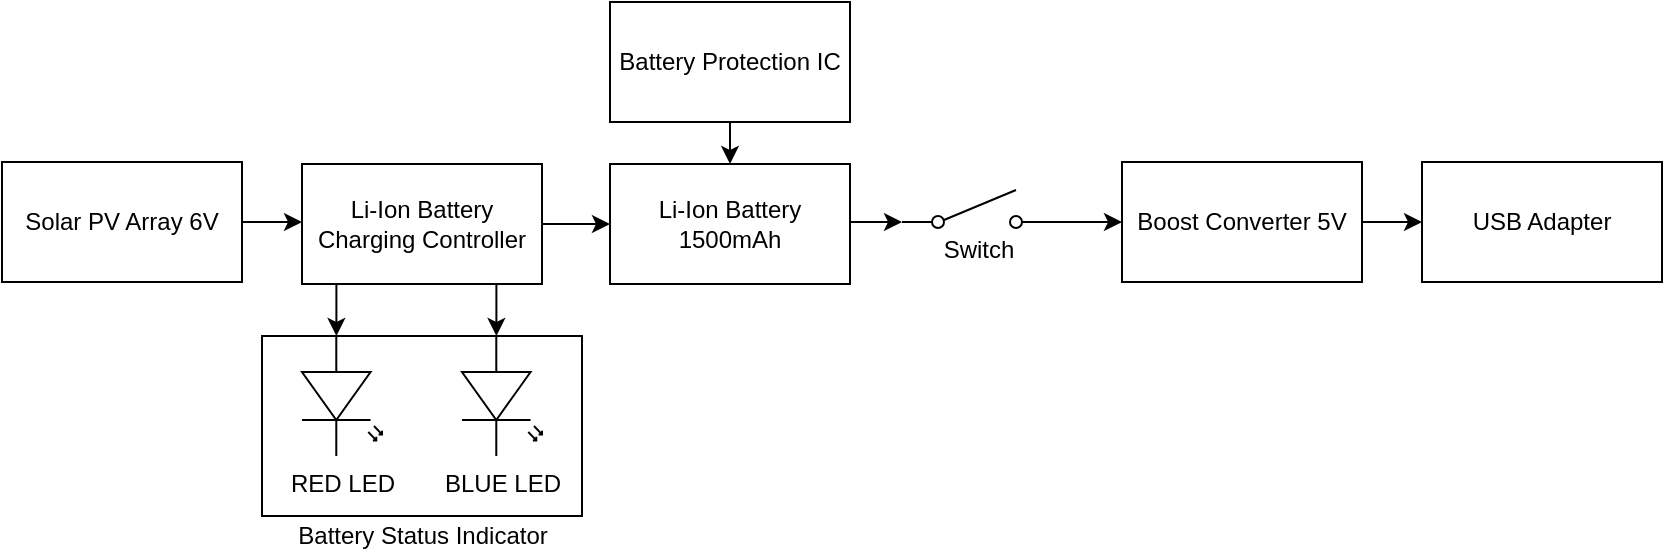 <mxfile version="17.1.3" type="github">
  <diagram id="EKvn_mkxYGJb-ciBtXjx" name="Page-1">
    <mxGraphModel dx="1490" dy="624" grid="1" gridSize="10" guides="1" tooltips="1" connect="1" arrows="1" fold="1" page="1" pageScale="1" pageWidth="1169" pageHeight="827" math="0" shadow="0">
      <root>
        <mxCell id="0" />
        <mxCell id="1" parent="0" />
        <mxCell id="ojvJVH6yT1Uk1YMdXBC4-32" value="" style="rounded=0;whiteSpace=wrap;html=1;" parent="1" vertex="1">
          <mxGeometry x="280" y="467" width="160" height="90" as="geometry" />
        </mxCell>
        <mxCell id="ojvJVH6yT1Uk1YMdXBC4-13" style="edgeStyle=orthogonalEdgeStyle;rounded=0;orthogonalLoop=1;jettySize=auto;html=1;exitX=1;exitY=0.5;exitDx=0;exitDy=0;" parent="1" source="ojvJVH6yT1Uk1YMdXBC4-1" edge="1">
          <mxGeometry relative="1" as="geometry">
            <mxPoint x="300" y="410" as="targetPoint" />
          </mxGeometry>
        </mxCell>
        <mxCell id="ojvJVH6yT1Uk1YMdXBC4-1" value="Solar PV Array 6V" style="rounded=0;whiteSpace=wrap;html=1;" parent="1" vertex="1">
          <mxGeometry x="150" y="380" width="120" height="60" as="geometry" />
        </mxCell>
        <mxCell id="ojvJVH6yT1Uk1YMdXBC4-30" style="edgeStyle=orthogonalEdgeStyle;rounded=0;orthogonalLoop=1;jettySize=auto;html=1;exitX=0.25;exitY=1;exitDx=0;exitDy=0;entryX=0;entryY=0.57;entryDx=0;entryDy=0;entryPerimeter=0;" parent="1" source="ojvJVH6yT1Uk1YMdXBC4-3" target="ojvJVH6yT1Uk1YMdXBC4-10" edge="1">
          <mxGeometry relative="1" as="geometry" />
        </mxCell>
        <mxCell id="ojvJVH6yT1Uk1YMdXBC4-31" style="edgeStyle=orthogonalEdgeStyle;rounded=0;orthogonalLoop=1;jettySize=auto;html=1;exitX=0.75;exitY=1;exitDx=0;exitDy=0;entryX=0;entryY=0.57;entryDx=0;entryDy=0;entryPerimeter=0;" parent="1" source="ojvJVH6yT1Uk1YMdXBC4-3" target="ojvJVH6yT1Uk1YMdXBC4-11" edge="1">
          <mxGeometry relative="1" as="geometry" />
        </mxCell>
        <mxCell id="bNgsHODYQrMTYsQvJ4R6-5" style="edgeStyle=orthogonalEdgeStyle;rounded=0;orthogonalLoop=1;jettySize=auto;html=1;entryX=0;entryY=0.5;entryDx=0;entryDy=0;" parent="1" source="ojvJVH6yT1Uk1YMdXBC4-3" target="bNgsHODYQrMTYsQvJ4R6-4" edge="1">
          <mxGeometry relative="1" as="geometry" />
        </mxCell>
        <mxCell id="ojvJVH6yT1Uk1YMdXBC4-3" value="Li-Ion Battery Charging Controller" style="rounded=0;whiteSpace=wrap;html=1;" parent="1" vertex="1">
          <mxGeometry x="300" y="381" width="120" height="60" as="geometry" />
        </mxCell>
        <mxCell id="bNgsHODYQrMTYsQvJ4R6-6" style="edgeStyle=orthogonalEdgeStyle;rounded=0;orthogonalLoop=1;jettySize=auto;html=1;entryX=0.5;entryY=0;entryDx=0;entryDy=0;" parent="1" source="ojvJVH6yT1Uk1YMdXBC4-5" target="bNgsHODYQrMTYsQvJ4R6-4" edge="1">
          <mxGeometry relative="1" as="geometry" />
        </mxCell>
        <mxCell id="ojvJVH6yT1Uk1YMdXBC4-5" value="Battery Protection IC" style="rounded=0;whiteSpace=wrap;html=1;" parent="1" vertex="1">
          <mxGeometry x="454" y="300" width="120" height="60" as="geometry" />
        </mxCell>
        <mxCell id="ojvJVH6yT1Uk1YMdXBC4-18" style="edgeStyle=orthogonalEdgeStyle;rounded=0;orthogonalLoop=1;jettySize=auto;html=1;entryX=0;entryY=0.5;entryDx=0;entryDy=0;" parent="1" source="ojvJVH6yT1Uk1YMdXBC4-8" target="ojvJVH6yT1Uk1YMdXBC4-9" edge="1">
          <mxGeometry relative="1" as="geometry" />
        </mxCell>
        <mxCell id="ojvJVH6yT1Uk1YMdXBC4-8" value="Boost Converter 5V" style="rounded=0;whiteSpace=wrap;html=1;" parent="1" vertex="1">
          <mxGeometry x="710" y="380" width="120" height="60" as="geometry" />
        </mxCell>
        <mxCell id="ojvJVH6yT1Uk1YMdXBC4-9" value="USB Adapter" style="rounded=0;whiteSpace=wrap;html=1;" parent="1" vertex="1">
          <mxGeometry x="860" y="380" width="120" height="60" as="geometry" />
        </mxCell>
        <mxCell id="ojvJVH6yT1Uk1YMdXBC4-10" value="RED LED" style="verticalLabelPosition=bottom;shadow=0;dashed=0;align=center;html=1;verticalAlign=top;shape=mxgraph.electrical.opto_electronics.led_2;pointerEvents=1;direction=south;" parent="1" vertex="1">
          <mxGeometry x="300" y="467" width="40" height="60" as="geometry" />
        </mxCell>
        <mxCell id="ojvJVH6yT1Uk1YMdXBC4-11" value="BLUE LED" style="verticalLabelPosition=bottom;shadow=0;dashed=0;align=center;html=1;verticalAlign=top;shape=mxgraph.electrical.opto_electronics.led_2;pointerEvents=1;direction=south;" parent="1" vertex="1">
          <mxGeometry x="380" y="467" width="40" height="60" as="geometry" />
        </mxCell>
        <mxCell id="ojvJVH6yT1Uk1YMdXBC4-36" value="Battery Status Indicator" style="text;html=1;align=center;verticalAlign=middle;resizable=0;points=[];autosize=1;strokeColor=none;fillColor=none;" parent="1" vertex="1">
          <mxGeometry x="290" y="557" width="140" height="20" as="geometry" />
        </mxCell>
        <mxCell id="bNgsHODYQrMTYsQvJ4R6-10" style="edgeStyle=orthogonalEdgeStyle;rounded=0;orthogonalLoop=1;jettySize=auto;html=1;exitX=1;exitY=0.8;exitDx=0;exitDy=0;entryX=0;entryY=0.5;entryDx=0;entryDy=0;" parent="1" source="bNgsHODYQrMTYsQvJ4R6-1" target="ojvJVH6yT1Uk1YMdXBC4-8" edge="1">
          <mxGeometry relative="1" as="geometry" />
        </mxCell>
        <mxCell id="bNgsHODYQrMTYsQvJ4R6-1" value="" style="shape=mxgraph.electrical.electro-mechanical.singleSwitch;aspect=fixed;elSwitchState=off;" parent="1" vertex="1">
          <mxGeometry x="600" y="394" width="75" height="20" as="geometry" />
        </mxCell>
        <mxCell id="bNgsHODYQrMTYsQvJ4R6-12" style="edgeStyle=orthogonalEdgeStyle;rounded=0;orthogonalLoop=1;jettySize=auto;html=1;entryX=0;entryY=0.8;entryDx=0;entryDy=0;" parent="1" source="bNgsHODYQrMTYsQvJ4R6-4" target="bNgsHODYQrMTYsQvJ4R6-1" edge="1">
          <mxGeometry relative="1" as="geometry">
            <mxPoint x="620" y="460" as="targetPoint" />
            <Array as="points">
              <mxPoint x="600" y="410" />
              <mxPoint x="600" y="410" />
            </Array>
          </mxGeometry>
        </mxCell>
        <mxCell id="bNgsHODYQrMTYsQvJ4R6-4" value="&#xa;&#xa;&lt;span style=&quot;font-family: helvetica; font-size: 12px; font-style: normal; font-weight: 400; letter-spacing: normal; text-align: center; text-indent: 0px; text-transform: none; word-spacing: 0px; display: inline; float: none;&quot;&gt;Li-Ion Battery&lt;/span&gt;&lt;br style=&quot;font-family: helvetica; font-size: 12px; font-style: normal; font-weight: 400; letter-spacing: normal; text-align: center; text-indent: 0px; text-transform: none; word-spacing: 0px;&quot;&gt;&lt;span style=&quot;font-family: helvetica; font-size: 12px; font-style: normal; font-weight: 400; letter-spacing: normal; text-align: center; text-indent: 0px; text-transform: none; word-spacing: 0px; display: inline; float: none;&quot;&gt;1500mAh&lt;/span&gt;&#xa;&#xa;" style="rounded=0;whiteSpace=wrap;html=1;strokeColor=default;fontColor=default;labelBackgroundColor=none;" parent="1" vertex="1">
          <mxGeometry x="454" y="381" width="120" height="60" as="geometry" />
        </mxCell>
        <mxCell id="bNgsHODYQrMTYsQvJ4R6-13" value="Switch&lt;br&gt;" style="text;html=1;align=center;verticalAlign=middle;resizable=0;points=[];autosize=1;strokeColor=none;fillColor=none;" parent="1" vertex="1">
          <mxGeometry x="612.5" y="414" width="50" height="20" as="geometry" />
        </mxCell>
      </root>
    </mxGraphModel>
  </diagram>
</mxfile>
